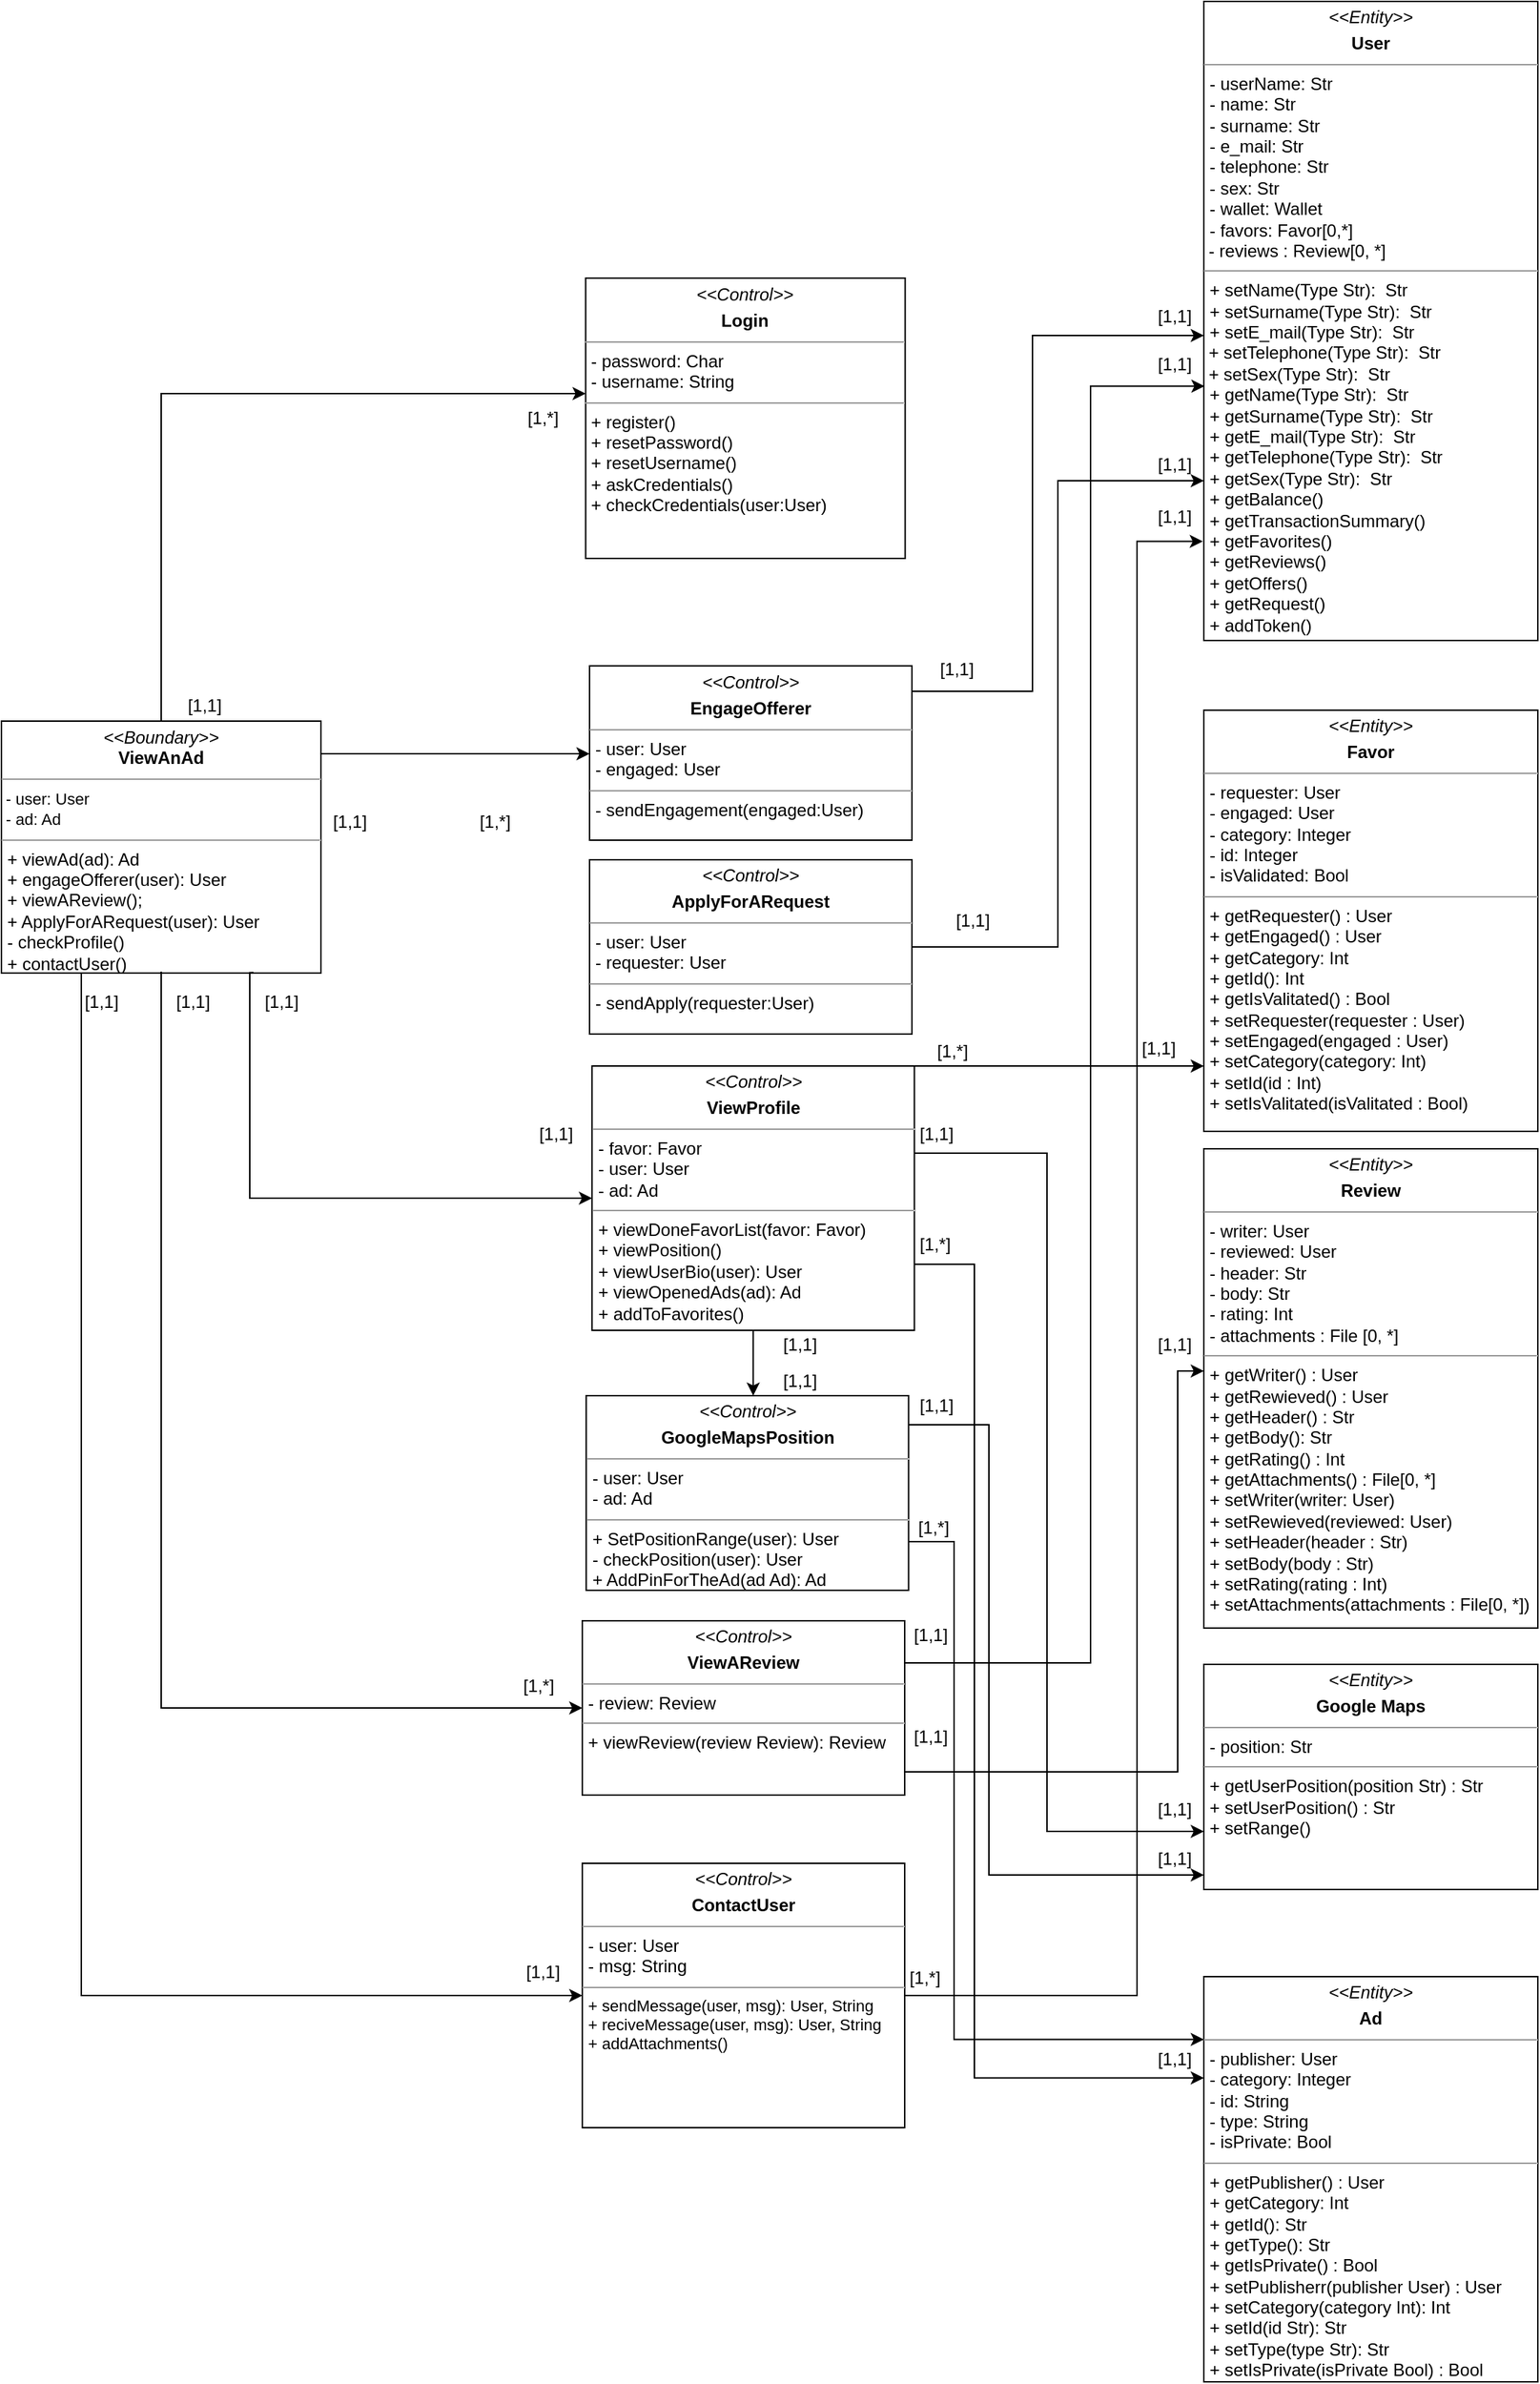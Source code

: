 <mxfile version="12.5.5" type="device"><diagram id="qOdQ09lyy46QEVxVKBrE" name="Pagina-1"><mxGraphModel dx="2859" dy="628" grid="0" gridSize="10" guides="1" tooltips="1" connect="1" arrows="1" fold="1" page="1" pageScale="1" pageWidth="827" pageHeight="1169" math="0" shadow="0"><root><mxCell id="0"/><mxCell id="1" parent="0"/><mxCell id="3Es-tPfxVcg_JCbN41CE-3" style="edgeStyle=orthogonalEdgeStyle;rounded=0;orthogonalLoop=1;jettySize=auto;html=1;exitX=0.5;exitY=0;exitDx=0;exitDy=0;" parent="1" source="OMwgs1A18teNbBIiJGhK-9" target="OMwgs1A18teNbBIiJGhK-12" edge="1"><mxGeometry relative="1" as="geometry"><Array as="points"><mxPoint x="-1070" y="1390"/></Array></mxGeometry></mxCell><mxCell id="3Es-tPfxVcg_JCbN41CE-9" style="edgeStyle=orthogonalEdgeStyle;rounded=0;orthogonalLoop=1;jettySize=auto;html=1;" parent="1" source="OMwgs1A18teNbBIiJGhK-9" target="3Es-tPfxVcg_JCbN41CE-8" edge="1"><mxGeometry relative="1" as="geometry"><Array as="points"><mxPoint x="-886" y="1638"/><mxPoint x="-886" y="1638"/></Array></mxGeometry></mxCell><mxCell id="_fuXhpxlAyQrJw381SIV-22" style="edgeStyle=orthogonalEdgeStyle;rounded=0;orthogonalLoop=1;jettySize=auto;html=1;exitX=0.25;exitY=1;exitDx=0;exitDy=0;entryX=0;entryY=0.5;entryDx=0;entryDy=0;" edge="1" parent="1" source="OMwgs1A18teNbBIiJGhK-9" target="_fuXhpxlAyQrJw381SIV-20"><mxGeometry relative="1" as="geometry"/></mxCell><mxCell id="OMwgs1A18teNbBIiJGhK-9" value="&lt;p style=&quot;margin: 0px ; margin-top: 4px ; text-align: center&quot;&gt;&lt;i&gt;&amp;lt;&amp;lt;Boundary&amp;gt;&amp;gt;&lt;/i&gt;&lt;br&gt;&lt;b&gt;ViewAnAd&lt;/b&gt;&lt;/p&gt;&lt;hr size=&quot;1&quot;&gt;&lt;p style=&quot;margin: 0px 0px 0px 4px&quot;&gt;&lt;/p&gt;&lt;font style=&quot;font-size: 11px&quot;&gt;&amp;nbsp;- user: User&lt;br&gt;&amp;nbsp;- ad: Ad&lt;br&gt;&lt;hr size=&quot;1&quot; style=&quot;font-size: 12px&quot;&gt;&lt;p style=&quot;font-size: 12px ; margin: 0px 0px 0px 4px&quot;&gt;&lt;span&gt;+ viewAd(ad): Ad&lt;/span&gt;&lt;/p&gt;&lt;p style=&quot;font-size: 12px ; margin: 0px 0px 0px 4px&quot;&gt;&lt;span&gt;+ engageOfferer(user&lt;/span&gt;&lt;span&gt;): User&lt;/span&gt;&lt;br&gt;&lt;/p&gt;&lt;p style=&quot;font-size: 12px ; margin: 0px 0px 0px 4px&quot;&gt;&lt;span&gt;+ viewAReview();&lt;/span&gt;&lt;/p&gt;&lt;p style=&quot;font-size: 12px ; margin: 0px 0px 0px 4px&quot;&gt;&lt;span&gt;+ ApplyForARequest(user): User&lt;/span&gt;&lt;/p&gt;&lt;p style=&quot;font-size: 12px ; margin: 0px 0px 0px 4px&quot;&gt;- checkProfile()&lt;/p&gt;&lt;p style=&quot;font-size: 12px ; margin: 0px 0px 0px 4px&quot;&gt;+ contactUser()&lt;/p&gt;&lt;p style=&quot;font-size: 12px ; margin: 0px 0px 0px 4px&quot;&gt;&lt;br&gt;&lt;/p&gt;&lt;/font&gt;" style="verticalAlign=top;align=left;overflow=fill;fontSize=12;fontFamily=Helvetica;html=1;rounded=0;shadow=0;comic=0;labelBackgroundColor=none;strokeWidth=1" parent="1" vertex="1"><mxGeometry x="-1180" y="1615.5" width="220" height="173.5" as="geometry"/></mxCell><mxCell id="3Es-tPfxVcg_JCbN41CE-23" style="edgeStyle=orthogonalEdgeStyle;rounded=0;orthogonalLoop=1;jettySize=auto;html=1;" parent="1" source="OMwgs1A18teNbBIiJGhK-10" target="OMwgs1A18teNbBIiJGhK-11" edge="1"><mxGeometry relative="1" as="geometry"><Array as="points"><mxPoint x="-662" y="2030"/><mxPoint x="-662" y="2030"/></Array></mxGeometry></mxCell><mxCell id="3Es-tPfxVcg_JCbN41CE-25" style="edgeStyle=orthogonalEdgeStyle;rounded=0;orthogonalLoop=1;jettySize=auto;html=1;" parent="1" source="OMwgs1A18teNbBIiJGhK-10" target="OMwgs1A18teNbBIiJGhK-16" edge="1"><mxGeometry relative="1" as="geometry"><Array as="points"><mxPoint x="-460" y="1913"/><mxPoint x="-460" y="2380"/></Array></mxGeometry></mxCell><mxCell id="_fuXhpxlAyQrJw381SIV-13" style="edgeStyle=orthogonalEdgeStyle;rounded=0;orthogonalLoop=1;jettySize=auto;html=1;exitX=1;exitY=0;exitDx=0;exitDy=0;" edge="1" parent="1" source="OMwgs1A18teNbBIiJGhK-10" target="3Es-tPfxVcg_JCbN41CE-10"><mxGeometry relative="1" as="geometry"><Array as="points"><mxPoint x="-408" y="1853"/><mxPoint x="-408" y="1853"/></Array></mxGeometry></mxCell><mxCell id="_fuXhpxlAyQrJw381SIV-15" style="edgeStyle=orthogonalEdgeStyle;rounded=0;orthogonalLoop=1;jettySize=auto;html=1;exitX=1;exitY=0.75;exitDx=0;exitDy=0;entryX=0;entryY=0.25;entryDx=0;entryDy=0;" edge="1" parent="1" source="OMwgs1A18teNbBIiJGhK-10" target="_fuXhpxlAyQrJw381SIV-9"><mxGeometry relative="1" as="geometry"><Array as="points"><mxPoint x="-510" y="1989"/><mxPoint x="-510" y="2550"/></Array></mxGeometry></mxCell><mxCell id="OMwgs1A18teNbBIiJGhK-10" value="&lt;p style=&quot;margin: 0px ; margin-top: 4px ; text-align: center&quot;&gt;&lt;font style=&quot;font-size: 12px&quot;&gt;&lt;i&gt;&amp;lt;&amp;lt;Control&amp;gt;&amp;gt;&lt;/i&gt;&lt;br&gt;&lt;/font&gt;&lt;/p&gt;&lt;p style=&quot;margin: 0px ; margin-top: 4px ; text-align: center&quot;&gt;&lt;b&gt;ViewProfile&lt;/b&gt;&lt;/p&gt;&lt;hr size=&quot;1&quot;&gt;&lt;p style=&quot;margin: 0px 0px 0px 4px&quot;&gt;- favor: Favor&lt;/p&gt;&lt;p style=&quot;margin: 0px 0px 0px 4px&quot;&gt;- user: User&lt;/p&gt;&lt;p style=&quot;margin: 0px 0px 0px 4px&quot;&gt;- ad: Ad&lt;/p&gt;&lt;hr size=&quot;1&quot;&gt;&lt;p style=&quot;margin: 0px 0px 0px 4px&quot;&gt;&lt;span&gt;+ viewDoneFavorList(favor: Favor)&lt;/span&gt;&lt;br&gt;&lt;/p&gt;&lt;p style=&quot;margin: 0px 0px 0px 4px&quot;&gt;&lt;span&gt;+ viewPosition()&lt;/span&gt;&lt;/p&gt;&lt;p style=&quot;margin: 0px 0px 0px 4px&quot;&gt;&lt;span&gt;+ viewUserBio(user): User&lt;/span&gt;&lt;/p&gt;&lt;p style=&quot;margin: 0px 0px 0px 4px&quot;&gt;&lt;span&gt;+ viewOpenedAds(ad): Ad&lt;/span&gt;&lt;/p&gt;&lt;p style=&quot;margin: 0px 0px 0px 4px&quot;&gt;&lt;span&gt;+ addToFavorites()&lt;/span&gt;&lt;/p&gt;" style="verticalAlign=top;align=left;overflow=fill;fontSize=12;fontFamily=Helvetica;html=1;rounded=0;shadow=0;comic=0;labelBackgroundColor=none;strokeWidth=1" parent="1" vertex="1"><mxGeometry x="-773.31" y="1853" width="222" height="182" as="geometry"/></mxCell><mxCell id="3Es-tPfxVcg_JCbN41CE-26" style="edgeStyle=orthogonalEdgeStyle;rounded=0;orthogonalLoop=1;jettySize=auto;html=1;" parent="1" source="OMwgs1A18teNbBIiJGhK-11" target="OMwgs1A18teNbBIiJGhK-16" edge="1"><mxGeometry relative="1" as="geometry"><mxPoint x="-351" y="2340" as="targetPoint"/><Array as="points"><mxPoint x="-500" y="2100"/><mxPoint x="-500" y="2410"/></Array></mxGeometry></mxCell><mxCell id="_fuXhpxlAyQrJw381SIV-17" style="edgeStyle=orthogonalEdgeStyle;rounded=0;orthogonalLoop=1;jettySize=auto;html=1;exitX=1;exitY=0.75;exitDx=0;exitDy=0;entryX=0;entryY=0.155;entryDx=0;entryDy=0;entryPerimeter=0;" edge="1" parent="1" source="OMwgs1A18teNbBIiJGhK-11" target="_fuXhpxlAyQrJw381SIV-9"><mxGeometry relative="1" as="geometry"><Array as="points"><mxPoint x="-524" y="2181"/><mxPoint x="-524" y="2523"/></Array></mxGeometry></mxCell><mxCell id="OMwgs1A18teNbBIiJGhK-11" value="&lt;p style=&quot;margin: 0px ; margin-top: 4px ; text-align: center&quot;&gt;&lt;font style=&quot;font-size: 12px&quot;&gt;&lt;i&gt;&amp;lt;&amp;lt;Control&amp;gt;&amp;gt;&lt;/i&gt;&lt;br&gt;&lt;/font&gt;&lt;/p&gt;&lt;p style=&quot;margin: 0px ; margin-top: 4px ; text-align: center&quot;&gt;&lt;b&gt;GoogleMapsPosition&lt;/b&gt;&lt;/p&gt;&lt;hr size=&quot;1&quot;&gt;&lt;p style=&quot;margin: 0px 0px 0px 4px&quot;&gt;&lt;font style=&quot;font-size: 12px&quot;&gt;- user: User&lt;/font&gt;&lt;/p&gt;&lt;p style=&quot;margin: 0px 0px 0px 4px&quot;&gt;&lt;font style=&quot;font-size: 12px&quot;&gt;- ad: Ad&lt;/font&gt;&lt;/p&gt;&lt;hr size=&quot;1&quot;&gt;&lt;p style=&quot;margin: 0px 0px 0px 4px&quot;&gt;+ SetPositionRange(user): User&lt;br&gt;&lt;/p&gt;&lt;p style=&quot;margin: 0px 0px 0px 4px&quot;&gt;- checkPosition(user): User&lt;/p&gt;&lt;p style=&quot;margin: 0px 0px 0px 4px&quot;&gt;+ AddPinForTheAd(ad Ad): Ad&lt;/p&gt;" style="verticalAlign=top;align=left;overflow=fill;fontSize=12;fontFamily=Helvetica;html=1;rounded=0;shadow=0;comic=0;labelBackgroundColor=none;strokeWidth=1" parent="1" vertex="1"><mxGeometry x="-777.31" y="2080" width="222" height="134" as="geometry"/></mxCell><mxCell id="OMwgs1A18teNbBIiJGhK-12" value="&lt;p style=&quot;margin: 0px ; margin-top: 4px ; text-align: center&quot;&gt;&lt;font style=&quot;font-size: 12px&quot;&gt;&lt;i&gt;&amp;lt;&amp;lt;Control&amp;gt;&amp;gt;&lt;/i&gt;&lt;br&gt;&lt;/font&gt;&lt;/p&gt;&lt;p style=&quot;margin: 0px ; margin-top: 4px ; text-align: center&quot;&gt;&lt;b&gt;Login&lt;/b&gt;&lt;/p&gt;&lt;hr size=&quot;1&quot;&gt;&lt;p style=&quot;margin: 0px 0px 0px 4px&quot;&gt;&lt;font style=&quot;font-size: 12px&quot;&gt;- password: Char&lt;br&gt;&lt;/font&gt;&lt;/p&gt;&lt;p style=&quot;margin: 0px 0px 0px 4px&quot;&gt;&lt;font style=&quot;font-size: 12px&quot;&gt;- username: String&lt;/font&gt;&lt;/p&gt;&lt;hr size=&quot;1&quot;&gt;&lt;p style=&quot;margin: 0px 0px 0px 4px&quot;&gt;+ register()&lt;br&gt;&lt;/p&gt;&lt;p style=&quot;margin: 0px 0px 0px 4px&quot;&gt;+ resetPassword()&lt;br&gt;&lt;/p&gt;&lt;p style=&quot;margin: 0px 0px 0px 4px&quot;&gt;+ resetUsername()&lt;/p&gt;&lt;p style=&quot;margin: 0px 0px 0px 4px&quot;&gt;+ askCredentials()&lt;/p&gt;&lt;p style=&quot;margin: 0px 0px 0px 4px&quot;&gt;+ checkCredentials(user:User)&lt;/p&gt;" style="verticalAlign=top;align=left;overflow=fill;fontSize=12;fontFamily=Helvetica;html=1;rounded=0;shadow=0;comic=0;labelBackgroundColor=none;strokeWidth=1" parent="1" vertex="1"><mxGeometry x="-777.69" y="1310.5" width="220" height="193" as="geometry"/></mxCell><mxCell id="3Es-tPfxVcg_JCbN41CE-52" style="edgeStyle=orthogonalEdgeStyle;rounded=0;orthogonalLoop=1;jettySize=auto;html=1;" parent="1" source="OMwgs1A18teNbBIiJGhK-14" target="3Es-tPfxVcg_JCbN41CE-51" edge="1"><mxGeometry relative="1" as="geometry"><Array as="points"><mxPoint x="-370" y="2339"/><mxPoint x="-370" y="2063"/></Array></mxGeometry></mxCell><mxCell id="OMwgs1A18teNbBIiJGhK-14" value="&lt;p style=&quot;margin: 0px ; margin-top: 4px ; text-align: center&quot;&gt;&lt;font style=&quot;font-size: 12px&quot;&gt;&lt;i&gt;&amp;lt;&amp;lt;Control&amp;gt;&amp;gt;&lt;/i&gt;&lt;br&gt;&lt;/font&gt;&lt;/p&gt;&lt;p style=&quot;margin: 0px ; margin-top: 4px ; text-align: center&quot;&gt;&lt;b&gt;ViewAReview&lt;/b&gt;&lt;/p&gt;&lt;hr size=&quot;1&quot;&gt;&lt;p style=&quot;margin: 0px 0px 0px 4px&quot;&gt;- review: Review&lt;/p&gt;&lt;hr size=&quot;1&quot;&gt;&lt;p style=&quot;margin: 0px 0px 0px 4px&quot;&gt;+ viewReview(review Review): Review&lt;/p&gt;&lt;p style=&quot;margin: 0px 0px 0px 4px&quot;&gt;&lt;br&gt;&lt;/p&gt;" style="verticalAlign=top;align=left;overflow=fill;fontSize=12;fontFamily=Helvetica;html=1;rounded=0;shadow=0;comic=0;labelBackgroundColor=none;strokeWidth=1" parent="1" vertex="1"><mxGeometry x="-780" y="2235" width="222" height="120" as="geometry"/></mxCell><mxCell id="OMwgs1A18teNbBIiJGhK-15" value="&lt;p style=&quot;margin: 0px ; margin-top: 4px ; text-align: center&quot;&gt;&lt;i&gt;&amp;lt;&amp;lt;Entity&amp;gt;&amp;gt;&lt;/i&gt;&lt;br&gt;&lt;/p&gt;&lt;p style=&quot;margin: 0px ; margin-top: 4px ; text-align: center&quot;&gt;&lt;b&gt;User&lt;/b&gt;&lt;/p&gt;&lt;hr size=&quot;1&quot;&gt;&lt;p style=&quot;margin: 0px 0px 0px 4px&quot;&gt;&lt;font style=&quot;font-size: 12px&quot;&gt;- userName: Str&lt;/font&gt;&lt;/p&gt;&lt;p style=&quot;margin: 0px 0px 0px 4px&quot;&gt;&lt;font style=&quot;font-size: 12px&quot;&gt;- name: Str&lt;br&gt;&lt;/font&gt;&lt;/p&gt;&lt;p style=&quot;margin: 0px 0px 0px 4px&quot;&gt;&lt;font style=&quot;font-size: 12px&quot;&gt;- surname: Str&lt;br&gt;&lt;/font&gt;&lt;/p&gt;&lt;p style=&quot;margin: 0px 0px 0px 4px&quot;&gt;&lt;font style=&quot;font-size: 12px&quot;&gt;- e_mail: Str&lt;br&gt;&lt;/font&gt;&lt;/p&gt;&lt;p style=&quot;margin: 0px 0px 0px 4px&quot;&gt;&lt;font style=&quot;font-size: 12px&quot;&gt;- telephone: Str&amp;nbsp;&lt;br&gt;&lt;/font&gt;&lt;/p&gt;&lt;p style=&quot;margin: 0px 0px 0px 4px&quot;&gt;&lt;font style=&quot;font-size: 12px&quot;&gt;- sex: Str&lt;/font&gt;&lt;/p&gt;&lt;p style=&quot;margin: 0px 0px 0px 4px&quot;&gt;&lt;font style=&quot;font-size: 12px&quot;&gt;- wallet: Wallet&amp;nbsp;&lt;br&gt;&lt;/font&gt;&lt;/p&gt;&lt;p style=&quot;margin: 0px 0px 0px 4px&quot;&gt;&lt;font style=&quot;font-size: 12px&quot;&gt;- favors: Favor[0,*]&lt;/font&gt;&lt;/p&gt;&amp;nbsp;- reviews : Review[0, *]&lt;br&gt;&lt;hr size=&quot;1&quot;&gt;&lt;p style=&quot;margin: 0px 0px 0px 4px&quot;&gt;+ setName(Type Str):&amp;nbsp; Str&lt;/p&gt;&lt;p style=&quot;margin: 0px 0px 0px 4px&quot;&gt;+ setSurname(Type Str):&amp;nbsp; Str&lt;br&gt;+ setE_mail(Type Str):&amp;nbsp; Str&lt;br&gt;&lt;/p&gt;&amp;nbsp;+ setTelephone(Type Str):&amp;nbsp; Str&amp;nbsp;&lt;br&gt;&amp;nbsp;+ setSex(Type Str):&amp;nbsp; Str&lt;br&gt;&lt;p style=&quot;margin: 0px 0px 0px 4px&quot;&gt;+ getName(Type Str):&amp;nbsp; Str&lt;/p&gt;&lt;p style=&quot;margin: 0px 0px 0px 4px&quot;&gt;+ getSurname(Type Str):&amp;nbsp; Str&lt;br&gt;+ getE_mail(Type Str):&amp;nbsp; Str&lt;br&gt;&lt;/p&gt;&lt;p style=&quot;margin: 0px 0px 0px 4px&quot;&gt;+ getTelephone(Type Str):&amp;nbsp; Str&amp;nbsp;&lt;br&gt;+ getSex(Type Str):&amp;nbsp; Str&lt;br&gt;&lt;/p&gt;&lt;p style=&quot;margin: 0px 0px 0px 4px&quot;&gt;+ getBalance()&lt;/p&gt;&lt;p style=&quot;margin: 0px 0px 0px 4px&quot;&gt;+ getTransactionSummary()&lt;/p&gt;&lt;p style=&quot;margin: 0px 0px 0px 4px&quot;&gt;+ getFavorites()&lt;/p&gt;&lt;p style=&quot;margin: 0px 0px 0px 4px&quot;&gt;+ getReviews()&lt;/p&gt;&lt;p style=&quot;margin: 0px 0px 0px 4px&quot;&gt;+ getOffers()&lt;/p&gt;&lt;p style=&quot;margin: 0px 0px 0px 4px&quot;&gt;+ getRequest()&lt;/p&gt;&lt;p style=&quot;margin: 0px 0px 0px 4px&quot;&gt;+ addToken()&lt;/p&gt;&lt;p style=&quot;margin: 0px 0px 0px 4px&quot;&gt;&lt;br&gt;&lt;/p&gt;" style="verticalAlign=top;align=left;overflow=fill;fontSize=12;fontFamily=Helvetica;html=1;rounded=0;shadow=0;comic=0;labelBackgroundColor=none;strokeWidth=1" parent="1" vertex="1"><mxGeometry x="-352" y="1120" width="230" height="440" as="geometry"/></mxCell><mxCell id="OMwgs1A18teNbBIiJGhK-16" value="&lt;p style=&quot;margin: 4px 0px 0px ; text-align: center&quot;&gt;&lt;i&gt;&amp;lt;&amp;lt;Entity&amp;gt;&amp;gt;&lt;/i&gt;&lt;/p&gt;&lt;p style=&quot;margin: 0px ; margin-top: 4px ; text-align: center&quot;&gt;&lt;b&gt;Google Maps&lt;/b&gt;&lt;/p&gt;&lt;hr size=&quot;1&quot;&gt;&lt;p style=&quot;margin: 0px 0px 0px 4px&quot;&gt;&lt;font style=&quot;font-size: 12px&quot;&gt;- position: Str&lt;/font&gt;&lt;/p&gt;&lt;hr size=&quot;1&quot;&gt;&lt;p style=&quot;margin: 0px 0px 0px 4px&quot;&gt;+ getUserPosition(position Str) : Str&lt;/p&gt;&lt;p style=&quot;margin: 0px 0px 0px 4px&quot;&gt;+ setUserPosition() : Str&amp;nbsp;&lt;/p&gt;&lt;p style=&quot;margin: 0px 0px 0px 4px&quot;&gt;+ setRange()&lt;/p&gt;" style="verticalAlign=top;align=left;overflow=fill;fontSize=12;fontFamily=Helvetica;html=1;rounded=0;shadow=0;comic=0;labelBackgroundColor=none;strokeWidth=1" parent="1" vertex="1"><mxGeometry x="-352" y="2265" width="230" height="155" as="geometry"/></mxCell><mxCell id="3Es-tPfxVcg_JCbN41CE-4" value="[1,1]" style="text;html=1;strokeColor=none;fillColor=none;align=center;verticalAlign=middle;whiteSpace=wrap;rounded=0;" parent="1" vertex="1"><mxGeometry x="-1060" y="1594.5" width="40" height="20" as="geometry"/></mxCell><mxCell id="3Es-tPfxVcg_JCbN41CE-5" value="[1,*]" style="text;html=1;strokeColor=none;fillColor=none;align=center;verticalAlign=middle;whiteSpace=wrap;rounded=0;" parent="1" vertex="1"><mxGeometry x="-827.33" y="1397" width="40" height="20" as="geometry"/></mxCell><mxCell id="3Es-tPfxVcg_JCbN41CE-13" style="edgeStyle=orthogonalEdgeStyle;rounded=0;orthogonalLoop=1;jettySize=auto;html=1;" parent="1" source="3Es-tPfxVcg_JCbN41CE-8" target="OMwgs1A18teNbBIiJGhK-15" edge="1"><mxGeometry relative="1" as="geometry"><Array as="points"><mxPoint x="-470" y="1595"/><mxPoint x="-470" y="1350"/></Array></mxGeometry></mxCell><mxCell id="3Es-tPfxVcg_JCbN41CE-20" style="edgeStyle=orthogonalEdgeStyle;rounded=0;orthogonalLoop=1;jettySize=auto;html=1;entryX=0;entryY=0.5;entryDx=0;entryDy=0;exitX=0.789;exitY=0.998;exitDx=0;exitDy=0;exitPerimeter=0;" parent="1" source="OMwgs1A18teNbBIiJGhK-9" target="OMwgs1A18teNbBIiJGhK-10" edge="1"><mxGeometry relative="1" as="geometry"><mxPoint x="-1009" y="1799" as="sourcePoint"/><Array as="points"><mxPoint x="-1009" y="1789"/><mxPoint x="-1009" y="1944"/></Array></mxGeometry></mxCell><mxCell id="3Es-tPfxVcg_JCbN41CE-36" style="edgeStyle=orthogonalEdgeStyle;rounded=0;orthogonalLoop=1;jettySize=auto;html=1;entryX=0;entryY=0.5;entryDx=0;entryDy=0;" parent="1" target="OMwgs1A18teNbBIiJGhK-14" edge="1"><mxGeometry relative="1" as="geometry"><mxPoint x="-1070" y="1788" as="sourcePoint"/><Array as="points"><mxPoint x="-1070" y="1788"/><mxPoint x="-1070" y="2295"/></Array></mxGeometry></mxCell><mxCell id="3Es-tPfxVcg_JCbN41CE-8" value="&lt;p style=&quot;margin: 0px ; margin-top: 4px ; text-align: center&quot;&gt;&lt;font style=&quot;font-size: 12px&quot;&gt;&lt;i&gt;&amp;lt;&amp;lt;Control&amp;gt;&amp;gt;&lt;/i&gt;&lt;br&gt;&lt;/font&gt;&lt;/p&gt;&lt;p style=&quot;margin: 0px ; margin-top: 4px ; text-align: center&quot;&gt;&lt;b&gt;EngageOfferer&lt;/b&gt;&lt;/p&gt;&lt;hr size=&quot;1&quot;&gt;&lt;p style=&quot;margin: 0px 0px 0px 4px&quot;&gt;- user: User&lt;/p&gt;&lt;p style=&quot;margin: 0px 0px 0px 4px&quot;&gt;- engaged: User&lt;/p&gt;&lt;hr size=&quot;1&quot;&gt;&lt;p style=&quot;margin: 0px 0px 0px 4px&quot;&gt;&lt;span&gt;- sendEngagement(engaged:User)&lt;/span&gt;&lt;br&gt;&lt;/p&gt;&lt;p style=&quot;margin: 0px 0px 0px 4px&quot;&gt;&lt;br&gt;&lt;/p&gt;&lt;p style=&quot;margin: 0px 0px 0px 4px&quot;&gt;&lt;br&gt;&lt;/p&gt;" style="verticalAlign=top;align=left;overflow=fill;fontSize=12;fontFamily=Helvetica;html=1;rounded=0;shadow=0;comic=0;labelBackgroundColor=none;strokeWidth=1" parent="1" vertex="1"><mxGeometry x="-775" y="1577.5" width="222" height="120" as="geometry"/></mxCell><mxCell id="3Es-tPfxVcg_JCbN41CE-10" value="&lt;p style=&quot;margin: 4px 0px 0px ; text-align: center&quot;&gt;&lt;i&gt;&amp;lt;&amp;lt;Entity&amp;gt;&amp;gt;&lt;/i&gt;&lt;/p&gt;&lt;p style=&quot;margin: 0px ; margin-top: 4px ; text-align: center&quot;&gt;&lt;b&gt;Favor&lt;/b&gt;&lt;/p&gt;&lt;hr size=&quot;1&quot;&gt;&lt;p style=&quot;margin: 0px 0px 0px 4px&quot;&gt;&lt;font style=&quot;font-size: 12px&quot;&gt;-&lt;span&gt;&amp;nbsp;requester: User&lt;/span&gt;&lt;br&gt;&lt;/font&gt;&lt;/p&gt;&lt;p style=&quot;margin: 0px 0px 0px 4px&quot;&gt;- engaged: User&lt;/p&gt;&lt;p style=&quot;margin: 0px 0px 0px 4px&quot;&gt;- category: Integer&lt;/p&gt;&lt;p style=&quot;margin: 0px 0px 0px 4px&quot;&gt;- id: Integer&lt;/p&gt;&lt;p style=&quot;margin: 0px 0px 0px 4px&quot;&gt;- isValidated: Bool&lt;/p&gt;&lt;hr size=&quot;1&quot;&gt;&lt;p style=&quot;margin: 0px 0px 0px 4px&quot;&gt;+ getRequester() : User&lt;/p&gt;&lt;p style=&quot;margin: 0px 0px 0px 4px&quot;&gt;+ getEngaged() : User&lt;/p&gt;&lt;p style=&quot;margin: 0px 0px 0px 4px&quot;&gt;+ getCategory: Int&lt;/p&gt;&lt;p style=&quot;margin: 0px 0px 0px 4px&quot;&gt;+ getId(): Int&lt;/p&gt;&lt;p style=&quot;margin: 0px 0px 0px 4px&quot;&gt;+ getIsValitated() : Bool&lt;/p&gt;&lt;p style=&quot;margin: 0px 0px 0px 4px&quot;&gt;+ setRequester(requester : User)&lt;/p&gt;&lt;p style=&quot;margin: 0px 0px 0px 4px&quot;&gt;+ setEngaged(engaged : User)&lt;/p&gt;&lt;p style=&quot;margin: 0px 0px 0px 4px&quot;&gt;+ setCategory(category: Int)&lt;/p&gt;&lt;p style=&quot;margin: 0px 0px 0px 4px&quot;&gt;+ setId(id : Int)&lt;/p&gt;&lt;p style=&quot;margin: 0px 0px 0px 4px&quot;&gt;+ setIsValitated(isValitated : Bool)&lt;/p&gt;" style="verticalAlign=top;align=left;overflow=fill;fontSize=12;fontFamily=Helvetica;html=1;rounded=0;shadow=0;comic=0;labelBackgroundColor=none;strokeWidth=1" parent="1" vertex="1"><mxGeometry x="-352" y="1608" width="230" height="290" as="geometry"/></mxCell><mxCell id="3Es-tPfxVcg_JCbN41CE-11" value="[1,1]" style="text;html=1;strokeColor=none;fillColor=none;align=center;verticalAlign=middle;whiteSpace=wrap;rounded=0;" parent="1" vertex="1"><mxGeometry x="-960" y="1674.5" width="40" height="20" as="geometry"/></mxCell><mxCell id="3Es-tPfxVcg_JCbN41CE-12" value="[1,*]" style="text;html=1;strokeColor=none;fillColor=none;align=center;verticalAlign=middle;whiteSpace=wrap;rounded=0;" parent="1" vertex="1"><mxGeometry x="-860" y="1674.5" width="40" height="20" as="geometry"/></mxCell><mxCell id="3Es-tPfxVcg_JCbN41CE-14" value="[1,1]" style="text;html=1;strokeColor=none;fillColor=none;align=center;verticalAlign=middle;whiteSpace=wrap;rounded=0;" parent="1" vertex="1"><mxGeometry x="-542" y="1570" width="40" height="20" as="geometry"/></mxCell><mxCell id="3Es-tPfxVcg_JCbN41CE-16" value="[1,1]" style="text;html=1;strokeColor=none;fillColor=none;align=center;verticalAlign=middle;whiteSpace=wrap;rounded=0;" parent="1" vertex="1"><mxGeometry x="-392" y="1327" width="40" height="20" as="geometry"/></mxCell><mxCell id="3Es-tPfxVcg_JCbN41CE-18" value="[1,1]" style="text;html=1;strokeColor=none;fillColor=none;align=center;verticalAlign=middle;whiteSpace=wrap;rounded=0;" parent="1" vertex="1"><mxGeometry x="-403" y="1831" width="40" height="20" as="geometry"/></mxCell><mxCell id="3Es-tPfxVcg_JCbN41CE-19" value="[1,*]" style="text;html=1;strokeColor=none;fillColor=none;align=center;verticalAlign=middle;whiteSpace=wrap;rounded=0;" parent="1" vertex="1"><mxGeometry x="-545" y="1833" width="40" height="20" as="geometry"/></mxCell><mxCell id="3Es-tPfxVcg_JCbN41CE-21" value="[1,1]" style="text;html=1;strokeColor=none;fillColor=none;align=center;verticalAlign=middle;whiteSpace=wrap;rounded=0;" parent="1" vertex="1"><mxGeometry x="-1007" y="1799" width="40" height="20" as="geometry"/></mxCell><mxCell id="3Es-tPfxVcg_JCbN41CE-22" value="[1,1]" style="text;html=1;strokeColor=none;fillColor=none;align=center;verticalAlign=middle;whiteSpace=wrap;rounded=0;" parent="1" vertex="1"><mxGeometry x="-817.69" y="1890" width="40" height="20" as="geometry"/></mxCell><mxCell id="3Es-tPfxVcg_JCbN41CE-27" value="[1,1]" style="text;html=1;strokeColor=none;fillColor=none;align=center;verticalAlign=middle;whiteSpace=wrap;rounded=0;" parent="1" vertex="1"><mxGeometry x="-650" y="2035" width="40" height="20" as="geometry"/></mxCell><mxCell id="3Es-tPfxVcg_JCbN41CE-28" value="[1,1]" style="text;html=1;strokeColor=none;fillColor=none;align=center;verticalAlign=middle;whiteSpace=wrap;rounded=0;" parent="1" vertex="1"><mxGeometry x="-650" y="2060" width="40" height="20" as="geometry"/></mxCell><mxCell id="3Es-tPfxVcg_JCbN41CE-31" value="[1,1]" style="text;html=1;strokeColor=none;fillColor=none;align=center;verticalAlign=middle;whiteSpace=wrap;rounded=0;" parent="1" vertex="1"><mxGeometry x="-555.69" y="2077" width="40" height="20" as="geometry"/></mxCell><mxCell id="3Es-tPfxVcg_JCbN41CE-32" value="[1,1]" style="text;html=1;strokeColor=none;fillColor=none;align=center;verticalAlign=middle;whiteSpace=wrap;rounded=0;" parent="1" vertex="1"><mxGeometry x="-392" y="2355" width="40" height="20" as="geometry"/></mxCell><mxCell id="3Es-tPfxVcg_JCbN41CE-34" value="[1,1]" style="text;html=1;strokeColor=none;fillColor=none;align=center;verticalAlign=middle;whiteSpace=wrap;rounded=0;" parent="1" vertex="1"><mxGeometry x="-555.69" y="1890" width="40" height="20" as="geometry"/></mxCell><mxCell id="3Es-tPfxVcg_JCbN41CE-35" value="[1,1]" style="text;html=1;strokeColor=none;fillColor=none;align=center;verticalAlign=middle;whiteSpace=wrap;rounded=0;" parent="1" vertex="1"><mxGeometry x="-392" y="2389" width="40" height="20" as="geometry"/></mxCell><mxCell id="3Es-tPfxVcg_JCbN41CE-37" value="[1,1]" style="text;html=1;strokeColor=none;fillColor=none;align=center;verticalAlign=middle;whiteSpace=wrap;rounded=0;" parent="1" vertex="1"><mxGeometry x="-1068" y="1799" width="40" height="20" as="geometry"/></mxCell><mxCell id="3Es-tPfxVcg_JCbN41CE-38" value="[1,*]" style="text;html=1;strokeColor=none;fillColor=none;align=center;verticalAlign=middle;whiteSpace=wrap;rounded=0;" parent="1" vertex="1"><mxGeometry x="-830" y="2270" width="40" height="20" as="geometry"/></mxCell><mxCell id="3Es-tPfxVcg_JCbN41CE-48" value="[1,1]" style="text;html=1;strokeColor=none;fillColor=none;align=center;verticalAlign=middle;whiteSpace=wrap;rounded=0;" parent="1" vertex="1"><mxGeometry x="-560" y="2235" width="40" height="20" as="geometry"/></mxCell><mxCell id="3Es-tPfxVcg_JCbN41CE-49" value="[1,1]" style="text;html=1;strokeColor=none;fillColor=none;align=center;verticalAlign=middle;whiteSpace=wrap;rounded=0;" parent="1" vertex="1"><mxGeometry x="-392.0" y="1360" width="40" height="20" as="geometry"/></mxCell><mxCell id="3Es-tPfxVcg_JCbN41CE-50" style="edgeStyle=orthogonalEdgeStyle;rounded=0;orthogonalLoop=1;jettySize=auto;html=1;entryX=0.002;entryY=0.602;entryDx=0;entryDy=0;entryPerimeter=0;" parent="1" source="OMwgs1A18teNbBIiJGhK-14" target="OMwgs1A18teNbBIiJGhK-15" edge="1"><mxGeometry relative="1" as="geometry"><mxPoint x="-555.69" y="2250" as="sourcePoint"/><mxPoint x="-349" y="1387" as="targetPoint"/><Array as="points"><mxPoint x="-430" y="2264"/><mxPoint x="-430" y="1385"/></Array></mxGeometry></mxCell><mxCell id="3Es-tPfxVcg_JCbN41CE-51" value="&lt;p style=&quot;margin: 4px 0px 0px ; text-align: center&quot;&gt;&lt;i&gt;&amp;lt;&amp;lt;Entity&amp;gt;&amp;gt;&lt;/i&gt;&lt;/p&gt;&lt;p style=&quot;margin: 0px ; margin-top: 4px ; text-align: center&quot;&gt;&lt;b&gt;Review&lt;/b&gt;&lt;/p&gt;&lt;hr size=&quot;1&quot;&gt;&lt;p style=&quot;margin: 0px 0px 0px 4px&quot;&gt;- writer: User&lt;/p&gt;&lt;p style=&quot;margin: 0px 0px 0px 4px&quot;&gt;- reviewed: User&lt;/p&gt;&lt;p style=&quot;margin: 0px 0px 0px 4px&quot;&gt;- header: Str&lt;/p&gt;&lt;p style=&quot;margin: 0px 0px 0px 4px&quot;&gt;- body: Str&lt;/p&gt;&lt;p style=&quot;margin: 0px 0px 0px 4px&quot;&gt;- rating: Int&lt;/p&gt;&lt;p style=&quot;margin: 0px 0px 0px 4px&quot;&gt;- attachments : File [0, *]&lt;/p&gt;&lt;hr size=&quot;1&quot;&gt;&lt;p style=&quot;margin: 0px 0px 0px 4px&quot;&gt;+ getWriter() : User&lt;/p&gt;&lt;p style=&quot;margin: 0px 0px 0px 4px&quot;&gt;+ getRewieved() : User&lt;/p&gt;&lt;p style=&quot;margin: 0px 0px 0px 4px&quot;&gt;+ getHeader() : Str&lt;/p&gt;&lt;p style=&quot;margin: 0px 0px 0px 4px&quot;&gt;+ getBody(): Str&lt;/p&gt;&lt;p style=&quot;margin: 0px 0px 0px 4px&quot;&gt;+ getRating() : Int&lt;/p&gt;&lt;p style=&quot;margin: 0px 0px 0px 4px&quot;&gt;+ getAttachments() : File[0, *]&lt;br&gt;&lt;/p&gt;&lt;p style=&quot;margin: 0px 0px 0px 4px&quot;&gt;+ setWriter(writer: User)&lt;/p&gt;&lt;p style=&quot;margin: 0px 0px 0px 4px&quot;&gt;+ setRewieved(reviewed: User)&lt;/p&gt;&lt;p style=&quot;margin: 0px 0px 0px 4px&quot;&gt;+ setHeader(header : Str)&lt;/p&gt;&lt;p style=&quot;margin: 0px 0px 0px 4px&quot;&gt;+ setBody(body : Str)&lt;/p&gt;&lt;p style=&quot;margin: 0px 0px 0px 4px&quot;&gt;+ setRating(rating : Int)&lt;/p&gt;&lt;p style=&quot;margin: 0px 0px 0px 4px&quot;&gt;+ setAttachments(attachments : File[0, *])&lt;/p&gt;" style="verticalAlign=top;align=left;overflow=fill;fontSize=12;fontFamily=Helvetica;html=1;rounded=0;shadow=0;comic=0;labelBackgroundColor=none;strokeWidth=1" parent="1" vertex="1"><mxGeometry x="-352" y="1910" width="230" height="330" as="geometry"/></mxCell><mxCell id="3Es-tPfxVcg_JCbN41CE-54" value="[1,1]" style="text;html=1;strokeColor=none;fillColor=none;align=center;verticalAlign=middle;whiteSpace=wrap;rounded=0;" parent="1" vertex="1"><mxGeometry x="-560" y="2305" width="40" height="20" as="geometry"/></mxCell><mxCell id="3Es-tPfxVcg_JCbN41CE-55" value="[1,1]" style="text;html=1;strokeColor=none;fillColor=none;align=center;verticalAlign=middle;whiteSpace=wrap;rounded=0;" parent="1" vertex="1"><mxGeometry x="-392" y="2035" width="40" height="20" as="geometry"/></mxCell><mxCell id="_fuXhpxlAyQrJw381SIV-2" style="edgeStyle=orthogonalEdgeStyle;rounded=0;orthogonalLoop=1;jettySize=auto;html=1;entryX=0;entryY=0.75;entryDx=0;entryDy=0;" edge="1" parent="1" source="_fuXhpxlAyQrJw381SIV-1" target="OMwgs1A18teNbBIiJGhK-15"><mxGeometry relative="1" as="geometry"/></mxCell><mxCell id="_fuXhpxlAyQrJw381SIV-1" value="&lt;p style=&quot;margin: 0px ; margin-top: 4px ; text-align: center&quot;&gt;&lt;font style=&quot;font-size: 12px&quot;&gt;&lt;i&gt;&amp;lt;&amp;lt;Control&amp;gt;&amp;gt;&lt;/i&gt;&lt;br&gt;&lt;/font&gt;&lt;/p&gt;&lt;p style=&quot;margin: 0px ; margin-top: 4px ; text-align: center&quot;&gt;&lt;b&gt;ApplyForARequest&lt;/b&gt;&lt;/p&gt;&lt;hr size=&quot;1&quot;&gt;&lt;p style=&quot;margin: 0px 0px 0px 4px&quot;&gt;- user: User&lt;/p&gt;&lt;p style=&quot;margin: 0px 0px 0px 4px&quot;&gt;- requester: User&lt;/p&gt;&lt;hr size=&quot;1&quot;&gt;&lt;p style=&quot;margin: 0px 0px 0px 4px&quot;&gt;&lt;span&gt;- sendApply(requester:User)&lt;/span&gt;&lt;br&gt;&lt;/p&gt;&lt;p style=&quot;margin: 0px 0px 0px 4px&quot;&gt;&lt;br&gt;&lt;/p&gt;&lt;p style=&quot;margin: 0px 0px 0px 4px&quot;&gt;&lt;br&gt;&lt;/p&gt;" style="verticalAlign=top;align=left;overflow=fill;fontSize=12;fontFamily=Helvetica;html=1;rounded=0;shadow=0;comic=0;labelBackgroundColor=none;strokeWidth=1" vertex="1" parent="1"><mxGeometry x="-775" y="1711" width="222" height="120" as="geometry"/></mxCell><mxCell id="_fuXhpxlAyQrJw381SIV-3" value="[1,1]" style="text;html=1;strokeColor=none;fillColor=none;align=center;verticalAlign=middle;whiteSpace=wrap;rounded=0;" vertex="1" parent="1"><mxGeometry x="-531.15" y="1743" width="40" height="20" as="geometry"/></mxCell><mxCell id="_fuXhpxlAyQrJw381SIV-4" value="[1,1]" style="text;html=1;strokeColor=none;fillColor=none;align=center;verticalAlign=middle;whiteSpace=wrap;rounded=0;" vertex="1" parent="1"><mxGeometry x="-392.0" y="1429" width="40" height="20" as="geometry"/></mxCell><mxCell id="_fuXhpxlAyQrJw381SIV-9" value="&lt;p style=&quot;margin: 4px 0px 0px ; text-align: center&quot;&gt;&lt;i&gt;&amp;lt;&amp;lt;Entity&amp;gt;&amp;gt;&lt;/i&gt;&lt;/p&gt;&lt;p style=&quot;margin: 0px ; margin-top: 4px ; text-align: center&quot;&gt;&lt;b&gt;Ad&lt;/b&gt;&lt;/p&gt;&lt;hr size=&quot;1&quot;&gt;&lt;p style=&quot;margin: 0px 0px 0px 4px&quot;&gt;&lt;span&gt;- publisher: User&lt;/span&gt;&lt;br&gt;&lt;/p&gt;&lt;p style=&quot;margin: 0px 0px 0px 4px&quot;&gt;- category: Integer&lt;/p&gt;&lt;p style=&quot;margin: 0px 0px 0px 4px&quot;&gt;- id: String&lt;/p&gt;&lt;p style=&quot;margin: 0px 0px 0px 4px&quot;&gt;- type: String&lt;/p&gt;&lt;p style=&quot;margin: 0px 0px 0px 4px&quot;&gt;- isPrivate: Bool&lt;/p&gt;&lt;hr size=&quot;1&quot;&gt;&lt;p style=&quot;margin: 0px 0px 0px 4px&quot;&gt;+ getPublisher() : User&lt;/p&gt;&lt;p style=&quot;margin: 0px 0px 0px 4px&quot;&gt;&lt;span&gt;+ getCategory: Int&lt;/span&gt;&lt;br&gt;&lt;/p&gt;&lt;p style=&quot;margin: 0px 0px 0px 4px&quot;&gt;+ getId(): Str&lt;/p&gt;&lt;p style=&quot;margin: 0px 0px 0px 4px&quot;&gt;+ getType(): Str&lt;/p&gt;&lt;p style=&quot;margin: 0px 0px 0px 4px&quot;&gt;+ getIsPrivate() : Bool&lt;/p&gt;&lt;p style=&quot;margin: 0px 0px 0px 4px&quot;&gt;+ setPublisherr(publisher User) : User&lt;/p&gt;&lt;p style=&quot;margin: 0px 0px 0px 4px&quot;&gt;&lt;span&gt;+ setCategory(category Int): Int&lt;/span&gt;&lt;br&gt;&lt;/p&gt;&lt;p style=&quot;margin: 0px 0px 0px 4px&quot;&gt;+ setId(id Str): Str&lt;/p&gt;&lt;p style=&quot;margin: 0px 0px 0px 4px&quot;&gt;+ setType(type Str): Str&lt;/p&gt;&lt;p style=&quot;margin: 0px 0px 0px 4px&quot;&gt;+ setIsPrivate(isPrivate Bool) : Bool&lt;/p&gt;" style="verticalAlign=top;align=left;overflow=fill;fontSize=12;fontFamily=Helvetica;html=1;rounded=0;shadow=0;comic=0;labelBackgroundColor=none;strokeWidth=1" vertex="1" parent="1"><mxGeometry x="-352" y="2480" width="230" height="279" as="geometry"/></mxCell><mxCell id="_fuXhpxlAyQrJw381SIV-16" value="[1,1]" style="text;html=1;strokeColor=none;fillColor=none;align=center;verticalAlign=middle;whiteSpace=wrap;rounded=0;" vertex="1" parent="1"><mxGeometry x="-392" y="2527" width="40" height="20" as="geometry"/></mxCell><mxCell id="_fuXhpxlAyQrJw381SIV-18" value="[1,*]" style="text;html=1;strokeColor=none;fillColor=none;align=center;verticalAlign=middle;whiteSpace=wrap;rounded=0;" vertex="1" parent="1"><mxGeometry x="-556.69" y="1966" width="40" height="20" as="geometry"/></mxCell><mxCell id="_fuXhpxlAyQrJw381SIV-19" value="[1,*]" style="text;html=1;strokeColor=none;fillColor=none;align=center;verticalAlign=middle;whiteSpace=wrap;rounded=0;" vertex="1" parent="1"><mxGeometry x="-557.69" y="2161" width="40" height="20" as="geometry"/></mxCell><mxCell id="_fuXhpxlAyQrJw381SIV-23" style="edgeStyle=orthogonalEdgeStyle;rounded=0;orthogonalLoop=1;jettySize=auto;html=1;entryX=-0.003;entryY=0.845;entryDx=0;entryDy=0;entryPerimeter=0;" edge="1" parent="1" source="_fuXhpxlAyQrJw381SIV-20" target="OMwgs1A18teNbBIiJGhK-15"><mxGeometry relative="1" as="geometry"><Array as="points"><mxPoint x="-398" y="2493"/><mxPoint x="-398" y="1492"/></Array></mxGeometry></mxCell><mxCell id="_fuXhpxlAyQrJw381SIV-20" value="&lt;p style=&quot;margin: 0px ; margin-top: 4px ; text-align: center&quot;&gt;&lt;font style=&quot;font-size: 12px&quot;&gt;&lt;i&gt;&amp;lt;&amp;lt;Control&amp;gt;&amp;gt;&lt;/i&gt;&lt;br&gt;&lt;/font&gt;&lt;/p&gt;&lt;p style=&quot;margin: 0px ; margin-top: 4px ; text-align: center&quot;&gt;&lt;b&gt;ContactUser&lt;/b&gt;&lt;/p&gt;&lt;hr size=&quot;1&quot;&gt;&lt;p style=&quot;margin: 0px 0px 0px 4px&quot;&gt;&lt;span&gt;- user: User&lt;/span&gt;&lt;br&gt;&lt;/p&gt;&lt;p style=&quot;margin: 0px 0px 0px 4px&quot;&gt;&lt;span&gt;- msg: String&lt;/span&gt;&lt;/p&gt;&lt;hr size=&quot;1&quot;&gt;&lt;p style=&quot;margin: 0px 0px 0px 4px ; font-size: 11px&quot;&gt;&lt;span&gt;&lt;font style=&quot;font-size: 11px&quot;&gt;+ sendMessage(user, msg): User, String&lt;/font&gt;&lt;/span&gt;&lt;/p&gt;&lt;p style=&quot;margin: 0px 0px 0px 4px ; font-size: 11px&quot;&gt;&lt;font style=&quot;font-size: 11px&quot;&gt;+ reciveMessage(user, msg): User, String&lt;/font&gt;&lt;span&gt;&lt;br&gt;&lt;/span&gt;&lt;/p&gt;&lt;p style=&quot;margin: 0px 0px 0px 4px ; font-size: 11px&quot;&gt;&lt;font style=&quot;font-size: 11px&quot;&gt;+ addAttachments()&lt;/font&gt;&lt;/p&gt;" style="verticalAlign=top;align=left;overflow=fill;fontSize=12;fontFamily=Helvetica;html=1;rounded=0;shadow=0;comic=0;labelBackgroundColor=none;strokeWidth=1" vertex="1" parent="1"><mxGeometry x="-780" y="2402" width="222" height="182" as="geometry"/></mxCell><mxCell id="_fuXhpxlAyQrJw381SIV-21" value="[1,1]" style="text;html=1;strokeColor=none;fillColor=none;align=center;verticalAlign=middle;whiteSpace=wrap;rounded=0;" vertex="1" parent="1"><mxGeometry x="-1131" y="1799" width="40" height="20" as="geometry"/></mxCell><mxCell id="_fuXhpxlAyQrJw381SIV-24" value="[1,1]" style="text;html=1;strokeColor=none;fillColor=none;align=center;verticalAlign=middle;whiteSpace=wrap;rounded=0;" vertex="1" parent="1"><mxGeometry x="-392.0" y="1465" width="40" height="20" as="geometry"/></mxCell><mxCell id="_fuXhpxlAyQrJw381SIV-25" value="[1,*]" style="text;html=1;strokeColor=none;fillColor=none;align=center;verticalAlign=middle;whiteSpace=wrap;rounded=0;" vertex="1" parent="1"><mxGeometry x="-564" y="2471" width="40" height="20" as="geometry"/></mxCell><mxCell id="_fuXhpxlAyQrJw381SIV-26" value="[1,1]" style="text;html=1;strokeColor=none;fillColor=none;align=center;verticalAlign=middle;whiteSpace=wrap;rounded=0;" vertex="1" parent="1"><mxGeometry x="-827" y="2467" width="40" height="20" as="geometry"/></mxCell></root></mxGraphModel></diagram></mxfile>